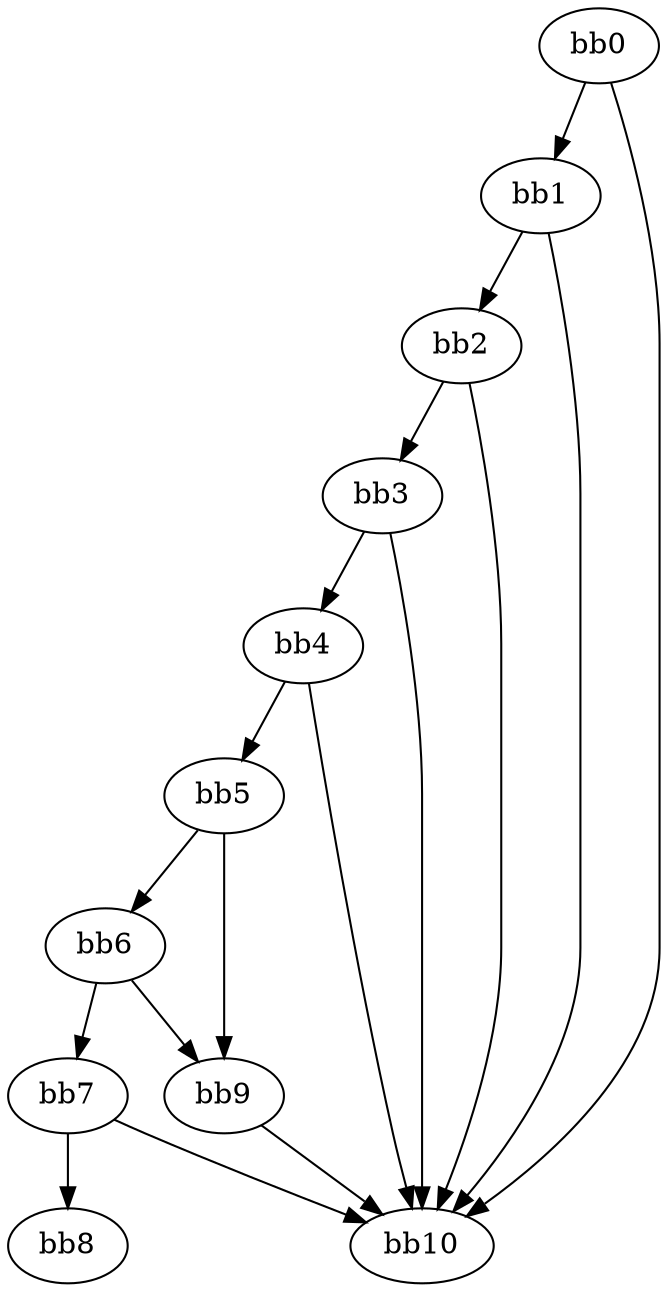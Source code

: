 digraph {
    0 [ label = "bb0\l" ]
    1 [ label = "bb1\l" ]
    2 [ label = "bb2\l" ]
    3 [ label = "bb3\l" ]
    4 [ label = "bb4\l" ]
    5 [ label = "bb5\l" ]
    6 [ label = "bb6\l" ]
    7 [ label = "bb7\l" ]
    8 [ label = "bb8\l" ]
    9 [ label = "bb9\l" ]
    10 [ label = "bb10\l" ]
    0 -> 1 [ ]
    0 -> 10 [ ]
    1 -> 2 [ ]
    1 -> 10 [ ]
    2 -> 3 [ ]
    2 -> 10 [ ]
    3 -> 4 [ ]
    3 -> 10 [ ]
    4 -> 5 [ ]
    4 -> 10 [ ]
    5 -> 6 [ ]
    5 -> 9 [ ]
    6 -> 7 [ ]
    6 -> 9 [ ]
    7 -> 8 [ ]
    7 -> 10 [ ]
    9 -> 10 [ ]
}

